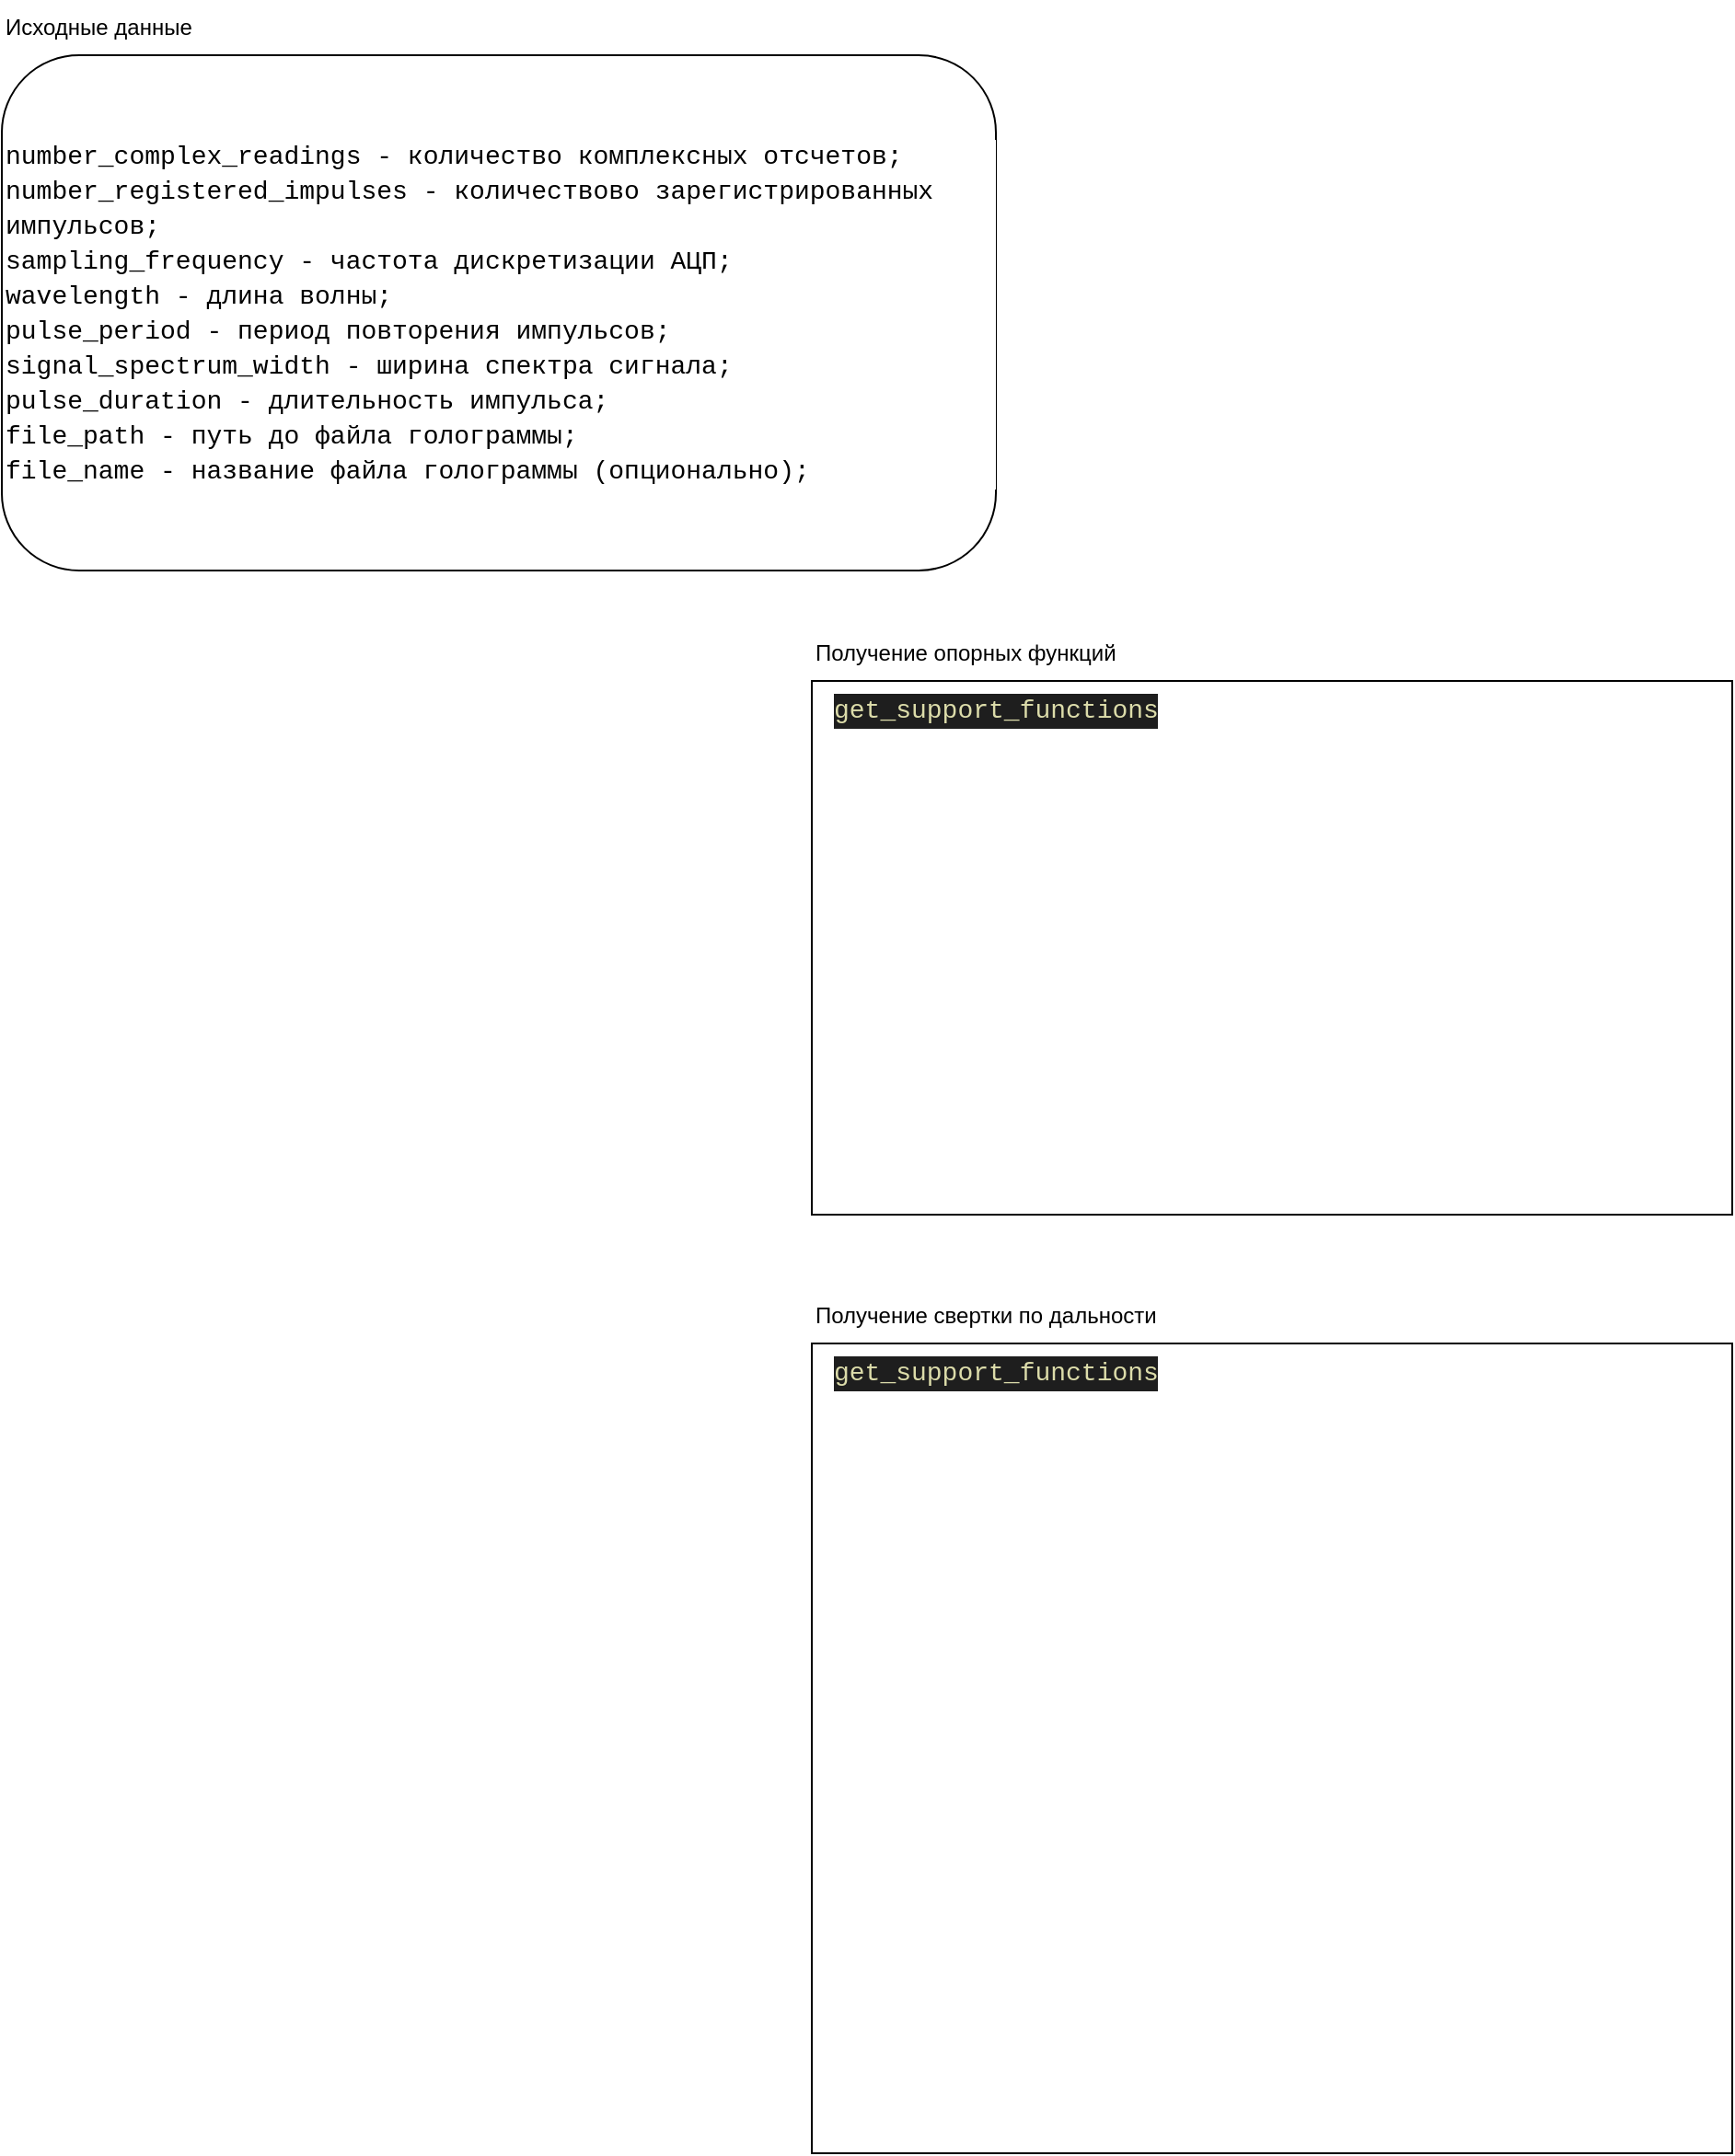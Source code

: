 <mxfile version="20.3.0" type="device" pages="4"><diagram id="rsC3KAoQ79lSTQS9-6Wm" name="Страница 1"><mxGraphModel dx="2009" dy="835" grid="1" gridSize="10" guides="1" tooltips="1" connect="1" arrows="1" fold="1" page="1" pageScale="1" pageWidth="827" pageHeight="1169" math="0" shadow="0"><root><mxCell id="0"/><mxCell id="1" parent="0"/><mxCell id="RO4pqOb1Cakvp_ZKmodL-1" value="" style="rounded=0;whiteSpace=wrap;html=1;" parent="1" vertex="1"><mxGeometry x="160" y="980" width="500" height="290" as="geometry"/></mxCell><mxCell id="RO4pqOb1Cakvp_ZKmodL-2" value="&lt;div style=&quot;background-color: rgb(30, 30, 30); font-family: Consolas, &amp;quot;Courier New&amp;quot;, monospace; font-weight: normal; font-size: 14px; line-height: 19px;&quot;&gt;&lt;div style=&quot;color: rgb(212, 212, 212); line-height: 19px;&quot;&gt;&lt;span style=&quot;color: #dcdcaa;&quot;&gt;get_support_functions&lt;/span&gt;&lt;/div&gt;&lt;/div&gt;" style="text;whiteSpace=wrap;html=1;fontColor=#FFFFFF;" parent="1" vertex="1"><mxGeometry x="170" y="980" width="200" height="40" as="geometry"/></mxCell><mxCell id="RO4pqOb1Cakvp_ZKmodL-3" value="Получение опорных функций" style="text;html=1;strokeColor=none;fillColor=none;align=left;verticalAlign=middle;whiteSpace=wrap;rounded=0;fontColor=#000000;" parent="1" vertex="1"><mxGeometry x="160" y="950" width="290" height="30" as="geometry"/></mxCell><mxCell id="RO4pqOb1Cakvp_ZKmodL-4" value="&lt;div style=&quot;font-family: Consolas, &amp;quot;Courier New&amp;quot;, monospace; font-size: 14px; line-height: 19px;&quot;&gt;&lt;div&gt;&lt;span style=&quot;&quot;&gt;number_complex_readings - количество комплексных отсчетов;&lt;/span&gt;&lt;/div&gt;&lt;div&gt;&lt;span style=&quot;&quot;&gt;number_registered_impulses - количествово зарегистрированных импульсов;&lt;/span&gt;&lt;/div&gt;&lt;div&gt;&lt;span style=&quot;&quot;&gt;sampling_frequency - частота дискретизации АЦП;&lt;/span&gt;&lt;/div&gt;&lt;div&gt;&lt;span style=&quot;&quot;&gt;wavelength - длина волны;&lt;/span&gt;&lt;/div&gt;&lt;div&gt;&lt;span style=&quot;&quot;&gt;pulse_period - период повторения импульсов;&lt;/span&gt;&lt;/div&gt;&lt;div&gt;&lt;span style=&quot;&quot;&gt;signal_spectrum_width - ширина спектра сигнала;&lt;/span&gt;&lt;/div&gt;&lt;div&gt;&lt;span style=&quot;&quot;&gt;pulse_duration - длительность импульса;&lt;/span&gt;&lt;/div&gt;&lt;div&gt;&lt;span style=&quot;&quot;&gt;file_path - путь до файла голограммы;&lt;/span&gt;&lt;/div&gt;&lt;div&gt;&lt;span style=&quot;&quot;&gt;file_name - название файла голограммы (опционально);&lt;/span&gt;&lt;/div&gt;&lt;/div&gt;" style="rounded=1;whiteSpace=wrap;html=1;fontColor=#000000;labelBackgroundColor=default;align=left;" parent="1" vertex="1"><mxGeometry x="-280" y="640" width="540" height="280" as="geometry"/></mxCell><mxCell id="RO4pqOb1Cakvp_ZKmodL-5" value="Исходные данные" style="text;html=1;strokeColor=none;fillColor=none;align=left;verticalAlign=middle;whiteSpace=wrap;rounded=0;fontColor=#000000;" parent="1" vertex="1"><mxGeometry x="-280" y="610" width="290" height="30" as="geometry"/></mxCell><mxCell id="RO4pqOb1Cakvp_ZKmodL-6" style="edgeStyle=orthogonalEdgeStyle;rounded=0;orthogonalLoop=1;jettySize=auto;html=1;exitX=0.5;exitY=1;exitDx=0;exitDy=0;fontColor=#000000;" parent="1" source="RO4pqOb1Cakvp_ZKmodL-4" target="RO4pqOb1Cakvp_ZKmodL-4" edge="1"><mxGeometry relative="1" as="geometry"/></mxCell><mxCell id="RO4pqOb1Cakvp_ZKmodL-7" value="" style="rounded=0;whiteSpace=wrap;html=1;" parent="1" vertex="1"><mxGeometry x="160" y="1340" width="500" height="440" as="geometry"/></mxCell><mxCell id="RO4pqOb1Cakvp_ZKmodL-8" value="&lt;div style=&quot;background-color: rgb(30, 30, 30); font-family: Consolas, &amp;quot;Courier New&amp;quot;, monospace; font-weight: normal; font-size: 14px; line-height: 19px;&quot;&gt;&lt;div style=&quot;color: rgb(212, 212, 212); line-height: 19px;&quot;&gt;&lt;span style=&quot;color: #dcdcaa;&quot;&gt;get_support_functions&lt;/span&gt;&lt;/div&gt;&lt;/div&gt;" style="text;whiteSpace=wrap;html=1;fontColor=#FFFFFF;" parent="1" vertex="1"><mxGeometry x="170" y="1340" width="200" height="40" as="geometry"/></mxCell><mxCell id="RO4pqOb1Cakvp_ZKmodL-9" value="Получение свертки по дальности" style="text;html=1;strokeColor=none;fillColor=none;align=left;verticalAlign=middle;whiteSpace=wrap;rounded=0;fontColor=#000000;" parent="1" vertex="1"><mxGeometry x="160" y="1310" width="290" height="30" as="geometry"/></mxCell></root></mxGraphModel></diagram><diagram id="8LS31OzNAPZvPASBVpqd" name="Страница 2"><mxGraphModel dx="1181" dy="835" grid="1" gridSize="10" guides="1" tooltips="1" connect="1" arrows="1" fold="1" page="1" pageScale="1" pageWidth="827" pageHeight="1169" math="0" shadow="0"><root><mxCell id="0"/><mxCell id="1" parent="0"/><mxCell id="yhgUgJW1JOttiHnefUU0-2" value="" style="rounded=0;whiteSpace=wrap;html=1;" parent="1" vertex="1"><mxGeometry x="214" y="40" width="400" height="270" as="geometry"/></mxCell><mxCell id="yhgUgJW1JOttiHnefUU0-3" value="" style="endArrow=classic;startArrow=classic;html=1;rounded=0;" parent="1" edge="1"><mxGeometry width="50" height="50" relative="1" as="geometry"><mxPoint x="210" y="340" as="sourcePoint"/><mxPoint x="620" y="340" as="targetPoint"/><Array as="points"><mxPoint x="420" y="340"/></Array></mxGeometry></mxCell><mxCell id="yhgUgJW1JOttiHnefUU0-4" value="Na" style="text;html=1;strokeColor=none;fillColor=none;align=center;verticalAlign=middle;whiteSpace=wrap;rounded=0;" parent="1" vertex="1"><mxGeometry x="384" y="340" width="60" height="30" as="geometry"/></mxCell><mxCell id="yhgUgJW1JOttiHnefUU0-5" value="" style="endArrow=classic;startArrow=classic;html=1;rounded=0;" parent="1" edge="1"><mxGeometry width="50" height="50" relative="1" as="geometry"><mxPoint x="70" y="310" as="sourcePoint"/><mxPoint x="70" y="40" as="targetPoint"/><Array as="points"/></mxGeometry></mxCell><mxCell id="yhgUgJW1JOttiHnefUU0-6" value="Ndrazmer&lt;br&gt;(Ndrz)" style="text;html=1;strokeColor=none;fillColor=none;align=center;verticalAlign=middle;whiteSpace=wrap;rounded=0;" parent="1" vertex="1"><mxGeometry y="150" width="60" height="30" as="geometry"/></mxCell><mxCell id="yhgUgJW1JOttiHnefUU0-9" value="" style="endArrow=classic;html=1;rounded=0;" parent="1" edge="1"><mxGeometry width="50" height="50" relative="1" as="geometry"><mxPoint x="200" y="40" as="sourcePoint"/><mxPoint x="200" y="160" as="targetPoint"/></mxGeometry></mxCell><mxCell id="yhgUgJW1JOttiHnefUU0-11" value="Ndcenter" style="text;html=1;strokeColor=none;fillColor=none;align=center;verticalAlign=middle;whiteSpace=wrap;rounded=0;" parent="1" vertex="1"><mxGeometry x="140" y="90" width="60" height="20" as="geometry"/></mxCell><mxCell id="yhgUgJW1JOttiHnefUU0-12" value="" style="endArrow=classic;html=1;rounded=0;" parent="1" edge="1"><mxGeometry width="50" height="50" relative="1" as="geometry"><mxPoint x="220" y="30" as="sourcePoint"/><mxPoint x="360" y="30" as="targetPoint"/></mxGeometry></mxCell><mxCell id="yhgUgJW1JOttiHnefUU0-13" value="Na_otst" style="text;html=1;strokeColor=none;fillColor=none;align=center;verticalAlign=middle;whiteSpace=wrap;rounded=0;" parent="1" vertex="1"><mxGeometry x="260" y="10" width="60" height="20" as="geometry"/></mxCell><mxCell id="yhgUgJW1JOttiHnefUU0-14" value="" style="ellipse;whiteSpace=wrap;html=1;aspect=fixed;fillColor=#1F1F1F;" parent="1" vertex="1"><mxGeometry x="110" y="36" width="10" height="10" as="geometry"/></mxCell><mxCell id="yhgUgJW1JOttiHnefUU0-15" value="Ndv" style="text;html=1;strokeColor=none;fillColor=none;align=center;verticalAlign=middle;whiteSpace=wrap;rounded=0;" parent="1" vertex="1"><mxGeometry x="120" y="31" width="31" height="20" as="geometry"/></mxCell><mxCell id="yhgUgJW1JOttiHnefUU0-20" value="" style="ellipse;whiteSpace=wrap;html=1;aspect=fixed;fillColor=#1F1F1F;" parent="1" vertex="1"><mxGeometry x="110" y="305" width="10" height="10" as="geometry"/></mxCell><mxCell id="yhgUgJW1JOttiHnefUU0-21" value="Ndniz" style="text;html=1;strokeColor=none;fillColor=none;align=center;verticalAlign=middle;whiteSpace=wrap;rounded=0;" parent="1" vertex="1"><mxGeometry x="120" y="300" width="50" height="20" as="geometry"/></mxCell></root></mxGraphModel></diagram><diagram id="FSBWBPXOUeqqULgwC42h" name="Страница 3"><mxGraphModel dx="552" dy="1505" grid="1" gridSize="10" guides="1" tooltips="1" connect="1" arrows="1" fold="1" page="1" pageScale="1" pageWidth="827" pageHeight="1169" math="0" shadow="0"><root><mxCell id="0"/><mxCell id="1" parent="0"/><mxCell id="kN6rLMhjou6xSFr1b9lD-3" value="" style="edgeStyle=orthogonalEdgeStyle;rounded=0;orthogonalLoop=1;jettySize=auto;html=1;" parent="1" source="kN6rLMhjou6xSFr1b9lD-1" target="kN6rLMhjou6xSFr1b9lD-2" edge="1"><mxGeometry relative="1" as="geometry"/></mxCell><mxCell id="kN6rLMhjou6xSFr1b9lD-1" value="Открытие файла: *.rgg *.prj" style="rounded=0;whiteSpace=wrap;html=1;" parent="1" vertex="1"><mxGeometry x="300" y="30" width="180" height="60" as="geometry"/></mxCell><mxCell id="kN6rLMhjou6xSFr1b9lD-6" value="*.rgg" style="edgeStyle=orthogonalEdgeStyle;rounded=0;orthogonalLoop=1;jettySize=auto;html=1;" parent="1" source="kN6rLMhjou6xSFr1b9lD-2" target="kN6rLMhjou6xSFr1b9lD-5" edge="1"><mxGeometry relative="1" as="geometry"/></mxCell><mxCell id="kN6rLMhjou6xSFr1b9lD-9" value="*.prj" style="edgeStyle=orthogonalEdgeStyle;rounded=0;orthogonalLoop=1;jettySize=auto;html=1;" parent="1" source="kN6rLMhjou6xSFr1b9lD-2" target="kN6rLMhjou6xSFr1b9lD-4" edge="1"><mxGeometry relative="1" as="geometry"/></mxCell><mxCell id="kN6rLMhjou6xSFr1b9lD-2" value="Тип" style="rhombus;whiteSpace=wrap;html=1;" parent="1" vertex="1"><mxGeometry x="300" y="120" width="180" height="80" as="geometry"/></mxCell><mxCell id="DZ_FJ6iNV4SbxzmfwTXc-22" value="" style="edgeStyle=orthogonalEdgeStyle;rounded=0;orthogonalLoop=1;jettySize=auto;html=1;" parent="1" source="kN6rLMhjou6xSFr1b9lD-4" target="DZ_FJ6iNV4SbxzmfwTXc-21" edge="1"><mxGeometry relative="1" as="geometry"/></mxCell><mxCell id="kN6rLMhjou6xSFr1b9lD-4" value="поиск файлов в деректории" style="rounded=0;whiteSpace=wrap;html=1;direction=west;" parent="1" vertex="1"><mxGeometry x="660" y="130" width="120" height="60" as="geometry"/></mxCell><mxCell id="DZ_FJ6iNV4SbxzmfwTXc-13" value="" style="edgeStyle=orthogonalEdgeStyle;rounded=0;orthogonalLoop=1;jettySize=auto;html=1;" parent="1" source="kN6rLMhjou6xSFr1b9lD-5" target="DZ_FJ6iNV4SbxzmfwTXc-3" edge="1"><mxGeometry relative="1" as="geometry"/></mxCell><mxCell id="kN6rLMhjou6xSFr1b9lD-5" value="Создание дирректории обработки (source)" style="rounded=0;whiteSpace=wrap;html=1;" parent="1" vertex="1"><mxGeometry x="330" y="270" width="120" height="60" as="geometry"/></mxCell><mxCell id="DZ_FJ6iNV4SbxzmfwTXc-2" value="" style="edgeStyle=orthogonalEdgeStyle;rounded=0;orthogonalLoop=1;jettySize=auto;html=1;" parent="1" source="kN6rLMhjou6xSFr1b9lD-10" target="kN6rLMhjou6xSFr1b9lD-11" edge="1"><mxGeometry relative="1" as="geometry"/></mxCell><mxCell id="kN6rLMhjou6xSFr1b9lD-10" value="Свертка по дальности" style="rounded=0;whiteSpace=wrap;html=1;fillColor=#d5e8d4;strokeColor=#82b366;fillStyle=hatch;" parent="1" vertex="1"><mxGeometry x="330" y="450" width="120" height="60" as="geometry"/></mxCell><mxCell id="DZ_FJ6iNV4SbxzmfwTXc-6" value="" style="edgeStyle=orthogonalEdgeStyle;rounded=0;orthogonalLoop=1;jettySize=auto;html=1;" parent="1" source="kN6rLMhjou6xSFr1b9lD-11" target="DZ_FJ6iNV4SbxzmfwTXc-5" edge="1"><mxGeometry relative="1" as="geometry"/></mxCell><mxCell id="kN6rLMhjou6xSFr1b9lD-11" value="Свертка по азимуту &lt;b&gt;для предпосмотра&lt;/b&gt;" style="rounded=0;whiteSpace=wrap;html=1;" parent="1" vertex="1"><mxGeometry x="330" y="550" width="120" height="60" as="geometry"/></mxCell><mxCell id="DZ_FJ6iNV4SbxzmfwTXc-14" value="" style="edgeStyle=orthogonalEdgeStyle;rounded=0;orthogonalLoop=1;jettySize=auto;html=1;" parent="1" source="DZ_FJ6iNV4SbxzmfwTXc-3" target="kN6rLMhjou6xSFr1b9lD-10" edge="1"><mxGeometry relative="1" as="geometry"/></mxCell><mxCell id="DZ_FJ6iNV4SbxzmfwTXc-3" value="Выбор параметров РЛС" style="rounded=0;whiteSpace=wrap;html=1;" parent="1" vertex="1"><mxGeometry x="330" y="360" width="120" height="60" as="geometry"/></mxCell><mxCell id="DZ_FJ6iNV4SbxzmfwTXc-8" value="" style="edgeStyle=orthogonalEdgeStyle;rounded=0;orthogonalLoop=1;jettySize=auto;html=1;" parent="1" source="DZ_FJ6iNV4SbxzmfwTXc-5" edge="1"><mxGeometry relative="1" as="geometry"><mxPoint x="390" y="730" as="targetPoint"/></mxGeometry></mxCell><mxCell id="DZ_FJ6iNV4SbxzmfwTXc-5" value="Выбор области интереса" style="whiteSpace=wrap;html=1;rounded=0;" parent="1" vertex="1"><mxGeometry x="330" y="640" width="120" height="60" as="geometry"/></mxCell><mxCell id="DZ_FJ6iNV4SbxzmfwTXc-20" value="" style="edgeStyle=orthogonalEdgeStyle;rounded=0;orthogonalLoop=1;jettySize=auto;html=1;" parent="1" source="DZ_FJ6iNV4SbxzmfwTXc-9" target="DZ_FJ6iNV4SbxzmfwTXc-19" edge="1"><mxGeometry relative="1" as="geometry"/></mxCell><mxCell id="DZ_FJ6iNV4SbxzmfwTXc-9" value="Свертка по азимуту &lt;b&gt;области интереса&lt;/b&gt;" style="rounded=0;whiteSpace=wrap;html=1;" parent="1" vertex="1"><mxGeometry x="330" y="730" width="120" height="60" as="geometry"/></mxCell><mxCell id="DZ_FJ6iNV4SbxzmfwTXc-10" value="Создание файла source/*.rtp" style="rounded=0;whiteSpace=wrap;html=1;dashed=1;" parent="1" vertex="1"><mxGeometry x="480" y="450" width="120" height="60" as="geometry"/></mxCell><mxCell id="DZ_FJ6iNV4SbxzmfwTXc-11" value="Создание дирректории source" style="rounded=0;whiteSpace=wrap;html=1;dashed=1;" parent="1" vertex="1"><mxGeometry x="480" y="270" width="120" height="60" as="geometry"/></mxCell><mxCell id="DZ_FJ6iNV4SbxzmfwTXc-15" value="Создание файла source/*.rls" style="rounded=0;whiteSpace=wrap;html=1;dashed=1;" parent="1" vertex="1"><mxGeometry x="480" y="360" width="120" height="60" as="geometry"/></mxCell><mxCell id="DZ_FJ6iNV4SbxzmfwTXc-17" value="" style="edgeStyle=orthogonalEdgeStyle;rounded=0;orthogonalLoop=1;jettySize=auto;html=1;" parent="1" source="DZ_FJ6iNV4SbxzmfwTXc-16" target="DZ_FJ6iNV4SbxzmfwTXc-3" edge="1"><mxGeometry relative="1" as="geometry"/></mxCell><mxCell id="DZ_FJ6iNV4SbxzmfwTXc-16" value="&lt;b&gt;?&lt;/b&gt;" style="shape=cylinder3;whiteSpace=wrap;html=1;boundedLbl=1;backgroundOutline=1;size=15;" parent="1" vertex="1"><mxGeometry x="120" y="355" width="140" height="70" as="geometry"/></mxCell><mxCell id="DZ_FJ6iNV4SbxzmfwTXc-18" value="Создание файла source/preview_*.jpg" style="rounded=0;whiteSpace=wrap;html=1;dashed=1;" parent="1" vertex="1"><mxGeometry x="480" y="550" width="120" height="60" as="geometry"/></mxCell><mxCell id="yCAUmblYJrLZWPwS4Pq9-13" style="edgeStyle=orthogonalEdgeStyle;rounded=0;orthogonalLoop=1;jettySize=auto;html=1;exitX=0;exitY=0.5;exitDx=0;exitDy=0;" parent="1" source="DZ_FJ6iNV4SbxzmfwTXc-19" target="yCAUmblYJrLZWPwS4Pq9-12" edge="1"><mxGeometry relative="1" as="geometry"/></mxCell><mxCell id="yCAUmblYJrLZWPwS4Pq9-16" style="edgeStyle=orthogonalEdgeStyle;rounded=0;orthogonalLoop=1;jettySize=auto;html=1;exitX=1;exitY=0.5;exitDx=0;exitDy=0;" parent="1" source="DZ_FJ6iNV4SbxzmfwTXc-19" target="yCAUmblYJrLZWPwS4Pq9-15" edge="1"><mxGeometry relative="1" as="geometry"/></mxCell><mxCell id="yCAUmblYJrLZWPwS4Pq9-17" style="edgeStyle=orthogonalEdgeStyle;rounded=0;orthogonalLoop=1;jettySize=auto;html=1;exitX=0.5;exitY=1;exitDx=0;exitDy=0;entryX=0.5;entryY=0;entryDx=0;entryDy=0;" parent="1" source="DZ_FJ6iNV4SbxzmfwTXc-19" target="yCAUmblYJrLZWPwS4Pq9-14" edge="1"><mxGeometry relative="1" as="geometry"/></mxCell><mxCell id="DZ_FJ6iNV4SbxzmfwTXc-19" value="Сохранение изображения" style="rhombus;whiteSpace=wrap;html=1;rounded=0;" parent="1" vertex="1"><mxGeometry x="330" y="820" width="120" height="70" as="geometry"/></mxCell><mxCell id="DZ_FJ6iNV4SbxzmfwTXc-26" value="Есть" style="edgeStyle=orthogonalEdgeStyle;rounded=0;orthogonalLoop=1;jettySize=auto;html=1;" parent="1" source="DZ_FJ6iNV4SbxzmfwTXc-21" target="DZ_FJ6iNV4SbxzmfwTXc-25" edge="1"><mxGeometry relative="1" as="geometry"/></mxCell><mxCell id="DZ_FJ6iNV4SbxzmfwTXc-27" value="Нет" style="edgeStyle=orthogonalEdgeStyle;rounded=0;orthogonalLoop=1;jettySize=auto;html=1;" parent="1" source="DZ_FJ6iNV4SbxzmfwTXc-21" target="DZ_FJ6iNV4SbxzmfwTXc-24" edge="1"><mxGeometry relative="1" as="geometry"/></mxCell><mxCell id="DZ_FJ6iNV4SbxzmfwTXc-21" value="*.rls" style="rhombus;whiteSpace=wrap;html=1;rounded=0;" parent="1" vertex="1"><mxGeometry x="660" y="270" width="120" height="60" as="geometry"/></mxCell><mxCell id="DZ_FJ6iNV4SbxzmfwTXc-31" value="" style="edgeStyle=orthogonalEdgeStyle;rounded=0;orthogonalLoop=1;jettySize=auto;html=1;" parent="1" source="DZ_FJ6iNV4SbxzmfwTXc-24" target="DZ_FJ6iNV4SbxzmfwTXc-29" edge="1"><mxGeometry relative="1" as="geometry"/></mxCell><mxCell id="DZ_FJ6iNV4SbxzmfwTXc-24" value="Info" style="whiteSpace=wrap;html=1;shape=mxgraph.basic.roundRectCallout;dx=30;dy=15;size=5;boundedLbl=1;fillStyle=hatch;" parent="1" vertex="1"><mxGeometry x="827" y="272.5" width="100" height="56" as="geometry"/></mxCell><mxCell id="yCAUmblYJrLZWPwS4Pq9-1" value="Нет" style="edgeStyle=orthogonalEdgeStyle;rounded=0;orthogonalLoop=1;jettySize=auto;html=1;entryX=0.5;entryY=0;entryDx=0;entryDy=0;exitX=0;exitY=0.5;exitDx=0;exitDy=0;" parent="1" source="DZ_FJ6iNV4SbxzmfwTXc-25" target="kN6rLMhjou6xSFr1b9lD-10" edge="1"><mxGeometry relative="1" as="geometry"><Array as="points"><mxPoint x="630" y="395"/><mxPoint x="630" y="440"/><mxPoint x="390" y="440"/></Array></mxGeometry></mxCell><mxCell id="yCAUmblYJrLZWPwS4Pq9-7" value="Да" style="edgeStyle=orthogonalEdgeStyle;rounded=0;orthogonalLoop=1;jettySize=auto;html=1;exitX=0.5;exitY=1;exitDx=0;exitDy=0;" parent="1" source="DZ_FJ6iNV4SbxzmfwTXc-25" target="yCAUmblYJrLZWPwS4Pq9-2" edge="1"><mxGeometry relative="1" as="geometry"/></mxCell><mxCell id="DZ_FJ6iNV4SbxzmfwTXc-25" value="*.rtp" style="rhombus;whiteSpace=wrap;html=1;rounded=0;" parent="1" vertex="1"><mxGeometry x="660" y="365" width="120" height="60" as="geometry"/></mxCell><mxCell id="DZ_FJ6iNV4SbxzmfwTXc-32" style="edgeStyle=orthogonalEdgeStyle;rounded=0;orthogonalLoop=1;jettySize=auto;html=1;exitX=0.5;exitY=1;exitDx=0;exitDy=0;" parent="1" source="DZ_FJ6iNV4SbxzmfwTXc-29" target="DZ_FJ6iNV4SbxzmfwTXc-25" edge="1"><mxGeometry relative="1" as="geometry"><Array as="points"><mxPoint x="1030" y="340"/><mxPoint x="720" y="340"/></Array></mxGeometry></mxCell><mxCell id="DZ_FJ6iNV4SbxzmfwTXc-29" value="Ввод параметров РЛС" style="rounded=0;whiteSpace=wrap;html=1;" parent="1" vertex="1"><mxGeometry x="970" y="271" width="120" height="59" as="geometry"/></mxCell><mxCell id="yCAUmblYJrLZWPwS4Pq9-3" value="Нет" style="edgeStyle=orthogonalEdgeStyle;rounded=0;orthogonalLoop=1;jettySize=auto;html=1;entryX=0.5;entryY=0;entryDx=0;entryDy=0;exitX=0;exitY=0.5;exitDx=0;exitDy=0;" parent="1" source="yCAUmblYJrLZWPwS4Pq9-2" target="kN6rLMhjou6xSFr1b9lD-11" edge="1"><mxGeometry relative="1" as="geometry"><Array as="points"><mxPoint x="630" y="480"/><mxPoint x="630" y="530"/><mxPoint x="390" y="530"/></Array></mxGeometry></mxCell><mxCell id="yCAUmblYJrLZWPwS4Pq9-9" style="edgeStyle=orthogonalEdgeStyle;rounded=0;orthogonalLoop=1;jettySize=auto;html=1;exitX=0.5;exitY=1;exitDx=0;exitDy=0;entryX=0.5;entryY=0;entryDx=0;entryDy=0;" parent="1" source="yCAUmblYJrLZWPwS4Pq9-2" target="DZ_FJ6iNV4SbxzmfwTXc-5" edge="1"><mxGeometry relative="1" as="geometry"><Array as="points"><mxPoint x="720" y="620"/><mxPoint x="390" y="620"/></Array></mxGeometry></mxCell><mxCell id="yCAUmblYJrLZWPwS4Pq9-11" value="Да" style="edgeLabel;html=1;align=center;verticalAlign=middle;resizable=0;points=[];" parent="yCAUmblYJrLZWPwS4Pq9-9" vertex="1" connectable="0"><mxGeometry x="-0.801" y="2" relative="1" as="geometry"><mxPoint as="offset"/></mxGeometry></mxCell><mxCell id="yCAUmblYJrLZWPwS4Pq9-2" value="preview_*.jpg" style="rhombus;whiteSpace=wrap;html=1;rounded=0;" parent="1" vertex="1"><mxGeometry x="660" y="450" width="120" height="60" as="geometry"/></mxCell><mxCell id="yCAUmblYJrLZWPwS4Pq9-5" value="Info" style="whiteSpace=wrap;html=1;shape=mxgraph.basic.roundRectCallout;dx=30;dy=15;size=5;boundedLbl=1;fillStyle=hatch;" parent="1" vertex="1"><mxGeometry x="827" y="375" width="100" height="50" as="geometry"/></mxCell><mxCell id="yCAUmblYJrLZWPwS4Pq9-8" value="Info" style="whiteSpace=wrap;html=1;shape=mxgraph.basic.roundRectCallout;dx=30;dy=15;size=5;boundedLbl=1;fillStyle=hatch;" parent="1" vertex="1"><mxGeometry x="827" y="455" width="100" height="50" as="geometry"/></mxCell><mxCell id="yCAUmblYJrLZWPwS4Pq9-12" value="tiff" style="rounded=0;whiteSpace=wrap;html=1;" parent="1" vertex="1"><mxGeometry x="160" y="825" width="120" height="60" as="geometry"/></mxCell><mxCell id="yCAUmblYJrLZWPwS4Pq9-14" value="spec" style="rounded=0;whiteSpace=wrap;html=1;" parent="1" vertex="1"><mxGeometry x="330" y="910" width="120" height="60" as="geometry"/></mxCell><mxCell id="yCAUmblYJrLZWPwS4Pq9-15" value="spec" style="rounded=0;whiteSpace=wrap;html=1;" parent="1" vertex="1"><mxGeometry x="480" y="825" width="120" height="60" as="geometry"/></mxCell><mxCell id="yCAUmblYJrLZWPwS4Pq9-18" value="List" style="swimlane;fontStyle=0;childLayout=stackLayout;horizontal=1;startSize=26;horizontalStack=0;resizeParent=1;resizeParentMax=0;resizeLast=0;collapsible=1;marginBottom=0;align=center;fontSize=14;" parent="1" vertex="1"><mxGeometry x="30" y="450" width="230" height="210" as="geometry"><mxRectangle x="-10" y="450" width="60" height="30" as="alternateBounds"/></mxGeometry></mxCell><mxCell id="yCAUmblYJrLZWPwS4Pq9-19" value="количество комплексных отсчетов" style="text;strokeColor=none;fillColor=none;spacingLeft=4;spacingRight=4;overflow=hidden;rotatable=0;points=[[0,0.5],[1,0.5]];portConstraint=eastwest;fontSize=11;" parent="yCAUmblYJrLZWPwS4Pq9-18" vertex="1"><mxGeometry y="26" width="230" height="24" as="geometry"/></mxCell><mxCell id="yCAUmblYJrLZWPwS4Pq9-20" value="количество зарегистрированных импульсов" style="text;strokeColor=none;fillColor=none;spacingLeft=4;spacingRight=4;overflow=hidden;rotatable=0;points=[[0,0.5],[1,0.5]];portConstraint=eastwest;fontSize=10;" parent="yCAUmblYJrLZWPwS4Pq9-18" vertex="1"><mxGeometry y="50" width="230" height="20" as="geometry"/></mxCell><mxCell id="yCAUmblYJrLZWPwS4Pq9-21" value="частота дискретизации АЦП" style="text;strokeColor=none;fillColor=none;spacingLeft=4;spacingRight=4;overflow=hidden;rotatable=0;points=[[0,0.5],[1,0.5]];portConstraint=eastwest;fontSize=10;" parent="yCAUmblYJrLZWPwS4Pq9-18" vertex="1"><mxGeometry y="70" width="230" height="20" as="geometry"/></mxCell><mxCell id="yCAUmblYJrLZWPwS4Pq9-22" style="edgeStyle=orthogonalEdgeStyle;rounded=0;orthogonalLoop=1;jettySize=auto;html=1;exitX=1;exitY=0.5;exitDx=0;exitDy=0;" parent="yCAUmblYJrLZWPwS4Pq9-18" source="yCAUmblYJrLZWPwS4Pq9-20" target="yCAUmblYJrLZWPwS4Pq9-20" edge="1"><mxGeometry relative="1" as="geometry"/></mxCell><mxCell id="yCAUmblYJrLZWPwS4Pq9-23" value="длина волны" style="text;strokeColor=none;fillColor=none;spacingLeft=4;spacingRight=4;overflow=hidden;rotatable=0;points=[[0,0.5],[1,0.5]];portConstraint=eastwest;fontSize=10;" parent="yCAUmblYJrLZWPwS4Pq9-18" vertex="1"><mxGeometry y="90" width="230" height="20" as="geometry"/></mxCell><mxCell id="yCAUmblYJrLZWPwS4Pq9-24" value="период повторения импульсов" style="text;strokeColor=none;fillColor=none;spacingLeft=4;spacingRight=4;overflow=hidden;rotatable=0;points=[[0,0.5],[1,0.5]];portConstraint=eastwest;fontSize=10;" parent="yCAUmblYJrLZWPwS4Pq9-18" vertex="1"><mxGeometry y="110" width="230" height="20" as="geometry"/></mxCell><mxCell id="yCAUmblYJrLZWPwS4Pq9-29" value="ширина спектра сигнала" style="text;strokeColor=none;fillColor=none;spacingLeft=4;spacingRight=4;overflow=hidden;rotatable=0;points=[[0,0.5],[1,0.5]];portConstraint=eastwest;fontSize=10;" parent="yCAUmblYJrLZWPwS4Pq9-18" vertex="1"><mxGeometry y="130" width="230" height="20" as="geometry"/></mxCell><mxCell id="yCAUmblYJrLZWPwS4Pq9-26" value="длительность импульса" style="text;strokeColor=none;fillColor=none;spacingLeft=4;spacingRight=4;overflow=hidden;rotatable=0;points=[[0,0.5],[1,0.5]];portConstraint=eastwest;fontSize=10;" parent="yCAUmblYJrLZWPwS4Pq9-18" vertex="1"><mxGeometry y="150" width="230" height="20" as="geometry"/></mxCell><mxCell id="yCAUmblYJrLZWPwS4Pq9-27" value="количествово зарегистрированных импульсов" style="text;strokeColor=none;fillColor=none;spacingLeft=4;spacingRight=4;overflow=hidden;rotatable=0;points=[[0,0.5],[1,0.5]];portConstraint=eastwest;fontSize=10;" parent="yCAUmblYJrLZWPwS4Pq9-18" vertex="1"><mxGeometry y="170" width="230" height="20" as="geometry"/></mxCell><mxCell id="yCAUmblYJrLZWPwS4Pq9-28" value="количество отсчетов в канале дальности РГГ" style="text;strokeColor=none;fillColor=none;spacingLeft=4;spacingRight=4;overflow=hidden;rotatable=0;points=[[0,0.5],[1,0.5]];portConstraint=eastwest;fontSize=10;" parent="yCAUmblYJrLZWPwS4Pq9-18" vertex="1"><mxGeometry y="190" width="230" height="20" as="geometry"/></mxCell><mxCell id="HbQtNfEsZLWTvUPHIoHx-2" value="" style="edgeStyle=orthogonalEdgeStyle;rounded=0;orthogonalLoop=1;jettySize=auto;html=1;fontSize=10;dashed=1;" parent="1" source="fri5HuuEGsLj8ccISJcm-1" target="HbQtNfEsZLWTvUPHIoHx-1" edge="1"><mxGeometry relative="1" as="geometry"/></mxCell><mxCell id="fri5HuuEGsLj8ccISJcm-1" value="x0,y0,x1,y1" style="rounded=0;whiteSpace=wrap;html=1;dashed=1;" parent="1" vertex="1"><mxGeometry x="480" y="640" width="120" height="30" as="geometry"/></mxCell><mxCell id="HbQtNfEsZLWTvUPHIoHx-1" value="x,y" style="rounded=0;whiteSpace=wrap;html=1;dashed=1;" parent="1" vertex="1"><mxGeometry x="630" y="640" width="120" height="30" as="geometry"/></mxCell><mxCell id="2SWnbzX0pXS6DTTukE0f-2" value="" style="edgeStyle=orthogonalEdgeStyle;rounded=0;orthogonalLoop=1;jettySize=auto;html=1;fontSize=10;dashed=1;entryX=1;entryY=0.5;entryDx=0;entryDy=0;exitX=0.5;exitY=1;exitDx=0;exitDy=0;" parent="1" source="HbQtNfEsZLWTvUPHIoHx-1" target="DZ_FJ6iNV4SbxzmfwTXc-9" edge="1"><mxGeometry relative="1" as="geometry"><mxPoint x="600" y="655.034" as="sourcePoint"/><mxPoint x="630" y="655.034" as="targetPoint"/><Array as="points"><mxPoint x="690" y="760"/></Array></mxGeometry></mxCell><mxCell id="DOp_li13k86pAG1NCaRg-1" value="Свертка по дальности" style="rounded=0;whiteSpace=wrap;html=1;fillColor=#d5e8d4;strokeColor=#82b366;fillStyle=hatch;" parent="1" vertex="1"><mxGeometry x="920" y="590" width="120" height="60" as="geometry"/></mxCell><mxCell id="DOp_li13k86pAG1NCaRg-2" value="&lt;div style=&quot;font-family: Consolas, &amp;quot;Courier New&amp;quot;, monospace; font-size: 14px; line-height: 19px;&quot;&gt;&lt;span style=&quot;&quot;&gt;Поиск начала считывания информации&lt;/span&gt;&lt;/div&gt;" style="whiteSpace=wrap;html=1;rounded=0;fontColor=#000000;labelBackgroundColor=none;" parent="1" vertex="1"><mxGeometry x="920" y="670" width="120" height="60" as="geometry"/></mxCell><mxCell id="DOp_li13k86pAG1NCaRg-3" value="&lt;div style=&quot;font-family: Consolas, &amp;quot;Courier New&amp;quot;, monospace; font-weight: normal; font-size: 14px; line-height: 19px;&quot;&gt;&lt;div&gt;&lt;span style=&quot;&quot;&gt;создание временного нового файла для свертки по вертекали&lt;/span&gt;&lt;/div&gt;&lt;/div&gt;" style="text;whiteSpace=wrap;html=1;fontColor=default;labelBackgroundColor=default;" parent="1" vertex="1"><mxGeometry x="830" y="860" width="470" height="40" as="geometry"/></mxCell></root></mxGraphModel></diagram><diagram id="vtCFxC0w5JoXO1SuAnkJ" name="Страница 4"><mxGraphModel dx="409" dy="1115" grid="1" gridSize="10" guides="1" tooltips="1" connect="1" arrows="1" fold="1" page="1" pageScale="1" pageWidth="827" pageHeight="1169" math="0" shadow="0"><root><mxCell id="0"/><mxCell id="1" parent="0"/><mxCell id="N4Vypw5MXTjiYG0ihsed-1" value="" style="edgeStyle=orthogonalEdgeStyle;rounded=0;orthogonalLoop=1;jettySize=auto;html=1;endArrow=none;endFill=0;" parent="1" source="N4Vypw5MXTjiYG0ihsed-2" target="N4Vypw5MXTjiYG0ihsed-5" edge="1"><mxGeometry relative="1" as="geometry"/></mxCell><mxCell id="N4Vypw5MXTjiYG0ihsed-2" value="Открытие файла: &lt;br&gt;*.rgg; *.prj" style="rounded=0;whiteSpace=wrap;html=1;" parent="1" vertex="1"><mxGeometry x="260" y="130" width="120" height="45" as="geometry"/></mxCell><mxCell id="N4Vypw5MXTjiYG0ihsed-67" value="*.jpg" style="edgeStyle=orthogonalEdgeStyle;rounded=0;orthogonalLoop=1;jettySize=auto;html=1;endArrow=none;endFill=0;" parent="1" source="N4Vypw5MXTjiYG0ihsed-5" target="N4Vypw5MXTjiYG0ihsed-7" edge="1"><mxGeometry x="-0.619" y="10" relative="1" as="geometry"><mxPoint as="offset"/></mxGeometry></mxCell><mxCell id="N4Vypw5MXTjiYG0ihsed-73" value="&lt;span style=&quot;color: rgb(0, 0, 0); font-family: Helvetica; font-size: 11px; font-style: normal; font-variant-ligatures: normal; font-variant-caps: normal; font-weight: 400; letter-spacing: normal; orphans: 2; text-align: center; text-indent: 0px; text-transform: none; widows: 2; word-spacing: 0px; -webkit-text-stroke-width: 0px; background-color: rgb(255, 255, 255); text-decoration-thickness: initial; text-decoration-style: initial; text-decoration-color: initial; float: none; display: inline !important;&quot;&gt;*.rgg&lt;/span&gt;" style="edgeStyle=orthogonalEdgeStyle;rounded=0;orthogonalLoop=1;jettySize=auto;html=1;entryX=0.5;entryY=1;entryDx=0;entryDy=0;endArrow=none;endFill=0;" parent="1" source="N4Vypw5MXTjiYG0ihsed-5" target="N4Vypw5MXTjiYG0ihsed-68" edge="1"><mxGeometry x="0.358" y="20" relative="1" as="geometry"><mxPoint x="320" y="360" as="targetPoint"/><mxPoint as="offset"/></mxGeometry></mxCell><mxCell id="N4Vypw5MXTjiYG0ihsed-5" value="Открытый тип файлов" style="rhombus;whiteSpace=wrap;html=1;" parent="1" vertex="1"><mxGeometry x="260" y="200" width="120" height="60" as="geometry"/></mxCell><mxCell id="N4Vypw5MXTjiYG0ihsed-82" value="" style="edgeStyle=orthogonalEdgeStyle;rounded=0;orthogonalLoop=1;jettySize=auto;html=1;exitX=0;exitY=0.5;exitDx=0;exitDy=0;entryX=0.5;entryY=0;entryDx=0;entryDy=0;endArrow=none;endFill=0;" parent="1" source="N4Vypw5MXTjiYG0ihsed-7" target="N4Vypw5MXTjiYG0ihsed-81" edge="1"><mxGeometry relative="1" as="geometry"><mxPoint x="670" y="270" as="targetPoint"/><Array as="points"><mxPoint x="667" y="230"/></Array></mxGeometry></mxCell><mxCell id="N4Vypw5MXTjiYG0ihsed-7" value="поиск файлов в дирректории проекта" style="rounded=0;whiteSpace=wrap;html=1;direction=west;" parent="1" vertex="1"><mxGeometry x="432.5" y="207.5" width="120" height="45" as="geometry"/></mxCell><mxCell id="N4Vypw5MXTjiYG0ihsed-8" value="" style="edgeStyle=orthogonalEdgeStyle;rounded=0;orthogonalLoop=1;jettySize=auto;html=1;endArrow=none;endFill=0;" parent="1" source="N4Vypw5MXTjiYG0ihsed-68" target="N4Vypw5MXTjiYG0ihsed-15" edge="1"><mxGeometry relative="1" as="geometry"><mxPoint x="320.048" y="493" as="sourcePoint"/></mxGeometry></mxCell><mxCell id="N4Vypw5MXTjiYG0ihsed-10" value="" style="edgeStyle=orthogonalEdgeStyle;rounded=0;orthogonalLoop=1;jettySize=auto;html=1;endArrow=none;endFill=0;" parent="1" source="N4Vypw5MXTjiYG0ihsed-11" target="N4Vypw5MXTjiYG0ihsed-19" edge="1"><mxGeometry relative="1" as="geometry"><mxPoint x="320" y="600" as="targetPoint"/></mxGeometry></mxCell><mxCell id="N4Vypw5MXTjiYG0ihsed-11" value="Свертка голограммы по дальности" style="rounded=0;whiteSpace=wrap;html=1;fillColor=none;strokeColor=#000000;fillStyle=hatch;" parent="1" vertex="1"><mxGeometry x="260" y="440" width="120" height="45" as="geometry"/></mxCell><mxCell id="N4Vypw5MXTjiYG0ihsed-14" value="" style="edgeStyle=orthogonalEdgeStyle;rounded=0;orthogonalLoop=1;jettySize=auto;html=1;endArrow=none;endFill=0;" parent="1" source="N4Vypw5MXTjiYG0ihsed-15" target="N4Vypw5MXTjiYG0ihsed-11" edge="1"><mxGeometry relative="1" as="geometry"/></mxCell><mxCell id="N4Vypw5MXTjiYG0ihsed-77" value="" style="edgeStyle=orthogonalEdgeStyle;rounded=0;orthogonalLoop=1;jettySize=auto;html=1;exitX=0;exitY=0.5;exitDx=0;exitDy=0;" parent="1" source="N4Vypw5MXTjiYG0ihsed-15" target="N4Vypw5MXTjiYG0ihsed-24" edge="1"><mxGeometry relative="1" as="geometry"><Array as="points"><mxPoint x="260" y="380"/></Array></mxGeometry></mxCell><mxCell id="N4Vypw5MXTjiYG0ihsed-15" value="Выбор РЛС" style="rounded=0;whiteSpace=wrap;html=1;" parent="1" vertex="1"><mxGeometry x="260" y="363" width="120" height="45" as="geometry"/></mxCell><mxCell id="N4Vypw5MXTjiYG0ihsed-116" value="" style="edgeStyle=orthogonalEdgeStyle;rounded=0;orthogonalLoop=1;jettySize=auto;html=1;endArrow=none;endFill=0;" parent="1" source="N4Vypw5MXTjiYG0ihsed-19" target="N4Vypw5MXTjiYG0ihsed-71" edge="1"><mxGeometry relative="1" as="geometry"/></mxCell><mxCell id="N4Vypw5MXTjiYG0ihsed-19" value="Свертка голограммы&lt;br&gt;&amp;nbsp;по азимуту&amp;nbsp;" style="rounded=0;whiteSpace=wrap;html=1;" parent="1" vertex="1"><mxGeometry x="432.5" y="440" width="120" height="45" as="geometry"/></mxCell><mxCell id="N4Vypw5MXTjiYG0ihsed-125" value="" style="edgeStyle=orthogonalEdgeStyle;rounded=0;orthogonalLoop=1;jettySize=auto;html=1;" parent="1" source="N4Vypw5MXTjiYG0ihsed-24" target="N4Vypw5MXTjiYG0ihsed-15" edge="1"><mxGeometry relative="1" as="geometry"><Array as="points"><mxPoint x="220" y="390"/><mxPoint x="220" y="390"/></Array></mxGeometry></mxCell><mxCell id="N4Vypw5MXTjiYG0ihsed-24" value="База данных РЛС" style="shape=cylinder3;whiteSpace=wrap;html=1;boundedLbl=1;backgroundOutline=1;size=15;" parent="1" vertex="1"><mxGeometry x="105" y="354.5" width="110" height="62" as="geometry"/></mxCell><mxCell id="N4Vypw5MXTjiYG0ihsed-68" value="Создание дирректории проекта" style="rounded=0;whiteSpace=wrap;html=1;direction=west;" parent="1" vertex="1"><mxGeometry x="260" y="287" width="120" height="45" as="geometry"/></mxCell><mxCell id="N4Vypw5MXTjiYG0ihsed-120" value="" style="edgeStyle=orthogonalEdgeStyle;rounded=0;orthogonalLoop=1;jettySize=auto;html=1;endArrow=none;endFill=0;" parent="1" source="N4Vypw5MXTjiYG0ihsed-71" target="N4Vypw5MXTjiYG0ihsed-96" edge="1"><mxGeometry relative="1" as="geometry"/></mxCell><mxCell id="N4Vypw5MXTjiYG0ihsed-71" value="Сохранение &lt;br&gt;РЛС изображения и параметров РСА" style="rounded=0;whiteSpace=wrap;html=1;" parent="1" vertex="1"><mxGeometry x="432.5" y="510" width="120" height="45" as="geometry"/></mxCell><mxCell id="N4Vypw5MXTjiYG0ihsed-100" value="" style="edgeStyle=orthogonalEdgeStyle;rounded=0;orthogonalLoop=1;jettySize=auto;html=1;entryX=0.5;entryY=0;entryDx=0;entryDy=0;endArrow=none;endFill=0;" parent="1" source="N4Vypw5MXTjiYG0ihsed-80" target="N4Vypw5MXTjiYG0ihsed-80" edge="1"><mxGeometry relative="1" as="geometry"><Array as="points"><mxPoint x="493" y="560"/><mxPoint x="493" y="560"/><mxPoint x="493" y="570"/><mxPoint x="493" y="570"/></Array></mxGeometry></mxCell><mxCell id="N4Vypw5MXTjiYG0ihsed-80" value="Открытие &lt;br&gt;РЛС изображения" style="rounded=0;whiteSpace=wrap;html=1;" parent="1" vertex="1"><mxGeometry x="432.5" y="580" width="120" height="45" as="geometry"/></mxCell><mxCell id="N4Vypw5MXTjiYG0ihsed-91" value="Да" style="edgeStyle=orthogonalEdgeStyle;rounded=0;orthogonalLoop=1;jettySize=auto;html=1;entryX=1;entryY=0.5;entryDx=0;entryDy=0;exitX=0.5;exitY=1;exitDx=0;exitDy=0;" parent="1" source="N4Vypw5MXTjiYG0ihsed-81" target="N4Vypw5MXTjiYG0ihsed-80" edge="1"><mxGeometry x="-0.922" y="13" relative="1" as="geometry"><Array as="points"><mxPoint x="667" y="603"/><mxPoint x="553" y="603"/></Array><mxPoint as="offset"/></mxGeometry></mxCell><mxCell id="N4Vypw5MXTjiYG0ihsed-95" value="" style="edgeStyle=orthogonalEdgeStyle;rounded=0;orthogonalLoop=1;jettySize=auto;html=1;" parent="1" source="N4Vypw5MXTjiYG0ihsed-81" target="N4Vypw5MXTjiYG0ihsed-92" edge="1"><mxGeometry relative="1" as="geometry"/></mxCell><mxCell id="N4Vypw5MXTjiYG0ihsed-81" value="Файлы найдены?" style="rhombus;whiteSpace=wrap;html=1;" parent="1" vertex="1"><mxGeometry x="590" y="273.5" width="153.75" height="72" as="geometry"/></mxCell><mxCell id="N4Vypw5MXTjiYG0ihsed-86" value="" style="edgeStyle=orthogonalEdgeStyle;rounded=0;orthogonalLoop=1;jettySize=auto;html=1;endArrow=none;endFill=0;" parent="1" source="N4Vypw5MXTjiYG0ihsed-85" target="N4Vypw5MXTjiYG0ihsed-2" edge="1"><mxGeometry relative="1" as="geometry"/></mxCell><mxCell id="N4Vypw5MXTjiYG0ihsed-85" value="Начало" style="rounded=1;whiteSpace=wrap;html=1;strokeColor=#000000;fillColor=none;arcSize=40;" parent="1" vertex="1"><mxGeometry x="257.5" y="73" width="125" height="30" as="geometry"/></mxCell><mxCell id="N4Vypw5MXTjiYG0ihsed-87" value="Конец" style="rounded=1;whiteSpace=wrap;html=1;strokeColor=#000000;fillColor=none;arcSize=40;" parent="1" vertex="1"><mxGeometry x="432.5" y="1000" width="120" height="30" as="geometry"/></mxCell><mxCell id="N4Vypw5MXTjiYG0ihsed-93" style="edgeStyle=orthogonalEdgeStyle;rounded=0;orthogonalLoop=1;jettySize=auto;html=1;exitX=0;exitY=0.5;exitDx=0;exitDy=0;entryX=0;entryY=0.5;entryDx=0;entryDy=0;" parent="1" source="N4Vypw5MXTjiYG0ihsed-92" target="N4Vypw5MXTjiYG0ihsed-68" edge="1"><mxGeometry relative="1" as="geometry"/></mxCell><mxCell id="N4Vypw5MXTjiYG0ihsed-92" value="Ввод данных о расположении&lt;br&gt;&amp;nbsp;файла голограммы" style="shape=parallelogram;perimeter=parallelogramPerimeter;whiteSpace=wrap;html=1;fixedSize=1;strokeColor=#000000;fillColor=none;" parent="1" vertex="1"><mxGeometry x="420" y="287" width="145" height="45" as="geometry"/></mxCell><mxCell id="N4Vypw5MXTjiYG0ihsed-121" value="" style="edgeStyle=orthogonalEdgeStyle;rounded=0;orthogonalLoop=1;jettySize=auto;html=1;endArrow=none;endFill=0;" parent="1" source="N4Vypw5MXTjiYG0ihsed-96" target="N4Vypw5MXTjiYG0ihsed-99" edge="1"><mxGeometry relative="1" as="geometry"/></mxCell><mxCell id="N4Vypw5MXTjiYG0ihsed-96" value="Создание САП&amp;nbsp;" style="rounded=0;whiteSpace=wrap;html=1;" parent="1" vertex="1"><mxGeometry x="432.5" y="650" width="120" height="45" as="geometry"/></mxCell><mxCell id="N4Vypw5MXTjiYG0ihsed-103" value="" style="edgeStyle=orthogonalEdgeStyle;rounded=0;orthogonalLoop=1;jettySize=auto;html=1;endArrow=none;endFill=0;" parent="1" source="N4Vypw5MXTjiYG0ihsed-99" target="N4Vypw5MXTjiYG0ihsed-102" edge="1"><mxGeometry relative="1" as="geometry"/></mxCell><mxCell id="N4Vypw5MXTjiYG0ihsed-99" value="Ввод данных о параметрах САП" style="shape=parallelogram;perimeter=parallelogramPerimeter;whiteSpace=wrap;html=1;fixedSize=1;strokeColor=#000000;fillColor=none;" parent="1" vertex="1"><mxGeometry x="426.25" y="720" width="132.5" height="45" as="geometry"/></mxCell><mxCell id="N4Vypw5MXTjiYG0ihsed-122" value="" style="edgeStyle=orthogonalEdgeStyle;rounded=0;orthogonalLoop=1;jettySize=auto;html=1;entryX=0.5;entryY=0;entryDx=0;entryDy=0;endArrow=none;endFill=0;" parent="1" source="N4Vypw5MXTjiYG0ihsed-102" target="N4Vypw5MXTjiYG0ihsed-104" edge="1"><mxGeometry relative="1" as="geometry"/></mxCell><mxCell id="N4Vypw5MXTjiYG0ihsed-102" value="Моделирование&lt;br&gt;САП на РСЛ изображении&amp;nbsp;" style="rounded=0;whiteSpace=wrap;html=1;" parent="1" vertex="1"><mxGeometry x="432.5" y="790" width="120" height="45" as="geometry"/></mxCell><mxCell id="N4Vypw5MXTjiYG0ihsed-124" value="" style="edgeStyle=orthogonalEdgeStyle;rounded=0;orthogonalLoop=1;jettySize=auto;html=1;endArrow=none;endFill=0;" parent="1" source="N4Vypw5MXTjiYG0ihsed-104" target="N4Vypw5MXTjiYG0ihsed-105" edge="1"><mxGeometry relative="1" as="geometry"/></mxCell><mxCell id="N4Vypw5MXTjiYG0ihsed-104" value="Открытие&lt;br&gt;РЛС изображения&lt;br&gt;&amp;nbsp;с САП" style="rounded=0;whiteSpace=wrap;html=1;" parent="1" vertex="1"><mxGeometry x="432.5" y="860" width="120" height="45" as="geometry"/></mxCell><mxCell id="N4Vypw5MXTjiYG0ihsed-106" value="" style="edgeStyle=orthogonalEdgeStyle;rounded=0;orthogonalLoop=1;jettySize=auto;html=1;endArrow=none;endFill=0;" parent="1" source="N4Vypw5MXTjiYG0ihsed-105" target="N4Vypw5MXTjiYG0ihsed-87" edge="1"><mxGeometry relative="1" as="geometry"/></mxCell><mxCell id="N4Vypw5MXTjiYG0ihsed-105" value="Сохранение &lt;br&gt;РЛС изображения&lt;br&gt;с САП" style="rounded=0;whiteSpace=wrap;html=1;" parent="1" vertex="1"><mxGeometry x="432.5" y="930" width="120" height="45" as="geometry"/></mxCell><mxCell id="2WaCEoeWCN5xcIUlyGsp-1" value="1" style="ellipse;whiteSpace=wrap;html=1;aspect=fixed;direction=south;fillColor=default;verticalAlign=middle;horizontal=1;labelPosition=center;verticalLabelPosition=middle;align=center;" vertex="1" parent="1"><mxGeometry x="254" y="124.5" width="17.5" height="17.5" as="geometry"/></mxCell><mxCell id="2WaCEoeWCN5xcIUlyGsp-2" value="2" style="ellipse;whiteSpace=wrap;html=1;aspect=fixed;direction=south;fillColor=default;verticalAlign=middle;horizontal=1;labelPosition=center;verticalLabelPosition=middle;align=center;" vertex="1" parent="1"><mxGeometry x="254" y="200" width="17.5" height="17.5" as="geometry"/></mxCell><mxCell id="e_j9yjDmKBIJ7VBkVlSr-1" value="3" style="ellipse;whiteSpace=wrap;html=1;aspect=fixed;direction=south;fillColor=default;verticalAlign=middle;horizontal=1;labelPosition=center;verticalLabelPosition=middle;align=center;" vertex="1" parent="1"><mxGeometry x="411" y="200" width="17.5" height="17.5" as="geometry"/></mxCell><mxCell id="e_j9yjDmKBIJ7VBkVlSr-2" value="4" style="ellipse;whiteSpace=wrap;html=1;aspect=fixed;direction=south;fillColor=default;verticalAlign=middle;horizontal=1;labelPosition=center;verticalLabelPosition=middle;align=center;" vertex="1" parent="1"><mxGeometry x="590" y="265" width="17.5" height="17.5" as="geometry"/></mxCell><mxCell id="e_j9yjDmKBIJ7VBkVlSr-4" value="5" style="ellipse;whiteSpace=wrap;html=1;aspect=fixed;direction=south;fillColor=default;verticalAlign=middle;horizontal=1;labelPosition=center;verticalLabelPosition=middle;align=center;" vertex="1" parent="1"><mxGeometry x="415" y="265" width="17.5" height="17.5" as="geometry"/></mxCell><mxCell id="e_j9yjDmKBIJ7VBkVlSr-5" value="6" style="ellipse;whiteSpace=wrap;html=1;aspect=fixed;direction=south;fillColor=default;verticalAlign=middle;horizontal=1;labelPosition=center;verticalLabelPosition=middle;align=center;" vertex="1" parent="1"><mxGeometry x="254" y="265" width="17.5" height="17.5" as="geometry"/></mxCell><mxCell id="e_j9yjDmKBIJ7VBkVlSr-6" value="7" style="ellipse;whiteSpace=wrap;html=1;aspect=fixed;direction=south;fillColor=default;verticalAlign=middle;horizontal=1;labelPosition=center;verticalLabelPosition=middle;align=center;" vertex="1" parent="1"><mxGeometry x="254" y="337" width="17.5" height="17.5" as="geometry"/></mxCell><mxCell id="e_j9yjDmKBIJ7VBkVlSr-7" value="8" style="ellipse;whiteSpace=wrap;html=1;aspect=fixed;direction=south;fillColor=default;verticalAlign=middle;horizontal=1;labelPosition=center;verticalLabelPosition=middle;align=center;" vertex="1" parent="1"><mxGeometry x="254" y="417.5" width="17.5" height="17.5" as="geometry"/></mxCell><mxCell id="FBryYSCwqa7tPeiLMJSs-1" value="9" style="ellipse;whiteSpace=wrap;html=1;aspect=fixed;direction=south;fillColor=default;verticalAlign=middle;horizontal=1;labelPosition=center;verticalLabelPosition=middle;align=center;" vertex="1" parent="1"><mxGeometry x="432.5" y="417.5" width="17.5" height="17.5" as="geometry"/></mxCell><mxCell id="FBryYSCwqa7tPeiLMJSs-2" value="10" style="ellipse;whiteSpace=wrap;html=1;aspect=fixed;direction=south;fillColor=default;verticalAlign=middle;horizontal=1;labelPosition=center;verticalLabelPosition=middle;align=center;" vertex="1" parent="1"><mxGeometry x="432.5" y="490.5" width="17.5" height="17.5" as="geometry"/></mxCell><mxCell id="FBryYSCwqa7tPeiLMJSs-3" value="11" style="ellipse;whiteSpace=wrap;html=1;aspect=fixed;direction=south;fillColor=default;verticalAlign=middle;horizontal=1;labelPosition=center;verticalLabelPosition=middle;align=center;" vertex="1" parent="1"><mxGeometry x="432.5" y="559.5" width="17.5" height="17.5" as="geometry"/></mxCell><mxCell id="FBryYSCwqa7tPeiLMJSs-4" value="12" style="ellipse;whiteSpace=wrap;html=1;aspect=fixed;direction=south;fillColor=default;verticalAlign=middle;horizontal=1;labelPosition=center;verticalLabelPosition=middle;align=center;" vertex="1" parent="1"><mxGeometry x="432.5" y="630.5" width="17.5" height="17.5" as="geometry"/></mxCell><mxCell id="FBryYSCwqa7tPeiLMJSs-5" value="13" style="ellipse;whiteSpace=wrap;html=1;aspect=fixed;direction=south;fillColor=default;verticalAlign=middle;horizontal=1;labelPosition=center;verticalLabelPosition=middle;align=center;" vertex="1" parent="1"><mxGeometry x="432.5" y="699.5" width="17.5" height="17.5" as="geometry"/></mxCell><mxCell id="FBryYSCwqa7tPeiLMJSs-6" value="14" style="ellipse;whiteSpace=wrap;html=1;aspect=fixed;direction=south;fillColor=default;verticalAlign=middle;horizontal=1;labelPosition=center;verticalLabelPosition=middle;align=center;" vertex="1" parent="1"><mxGeometry x="432.5" y="770.5" width="17.5" height="17.5" as="geometry"/></mxCell><mxCell id="FBryYSCwqa7tPeiLMJSs-7" value="15" style="ellipse;whiteSpace=wrap;html=1;aspect=fixed;direction=south;fillColor=default;verticalAlign=middle;horizontal=1;labelPosition=center;verticalLabelPosition=middle;align=center;" vertex="1" parent="1"><mxGeometry x="432.5" y="840.5" width="17.5" height="17.5" as="geometry"/></mxCell><mxCell id="FBryYSCwqa7tPeiLMJSs-8" value="16" style="ellipse;whiteSpace=wrap;html=1;aspect=fixed;direction=south;fillColor=default;verticalAlign=middle;horizontal=1;labelPosition=center;verticalLabelPosition=middle;align=center;" vertex="1" parent="1"><mxGeometry x="432.5" y="909" width="17.5" height="17.5" as="geometry"/></mxCell></root></mxGraphModel></diagram></mxfile>